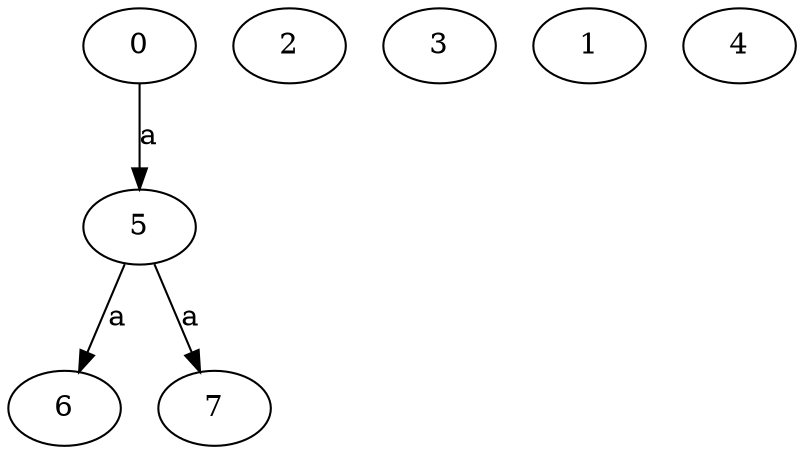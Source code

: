 strict digraph  {
0;
2;
3;
1;
4;
5;
6;
7;
0 -> 5  [label=a];
5 -> 6  [label=a];
5 -> 7  [label=a];
}
